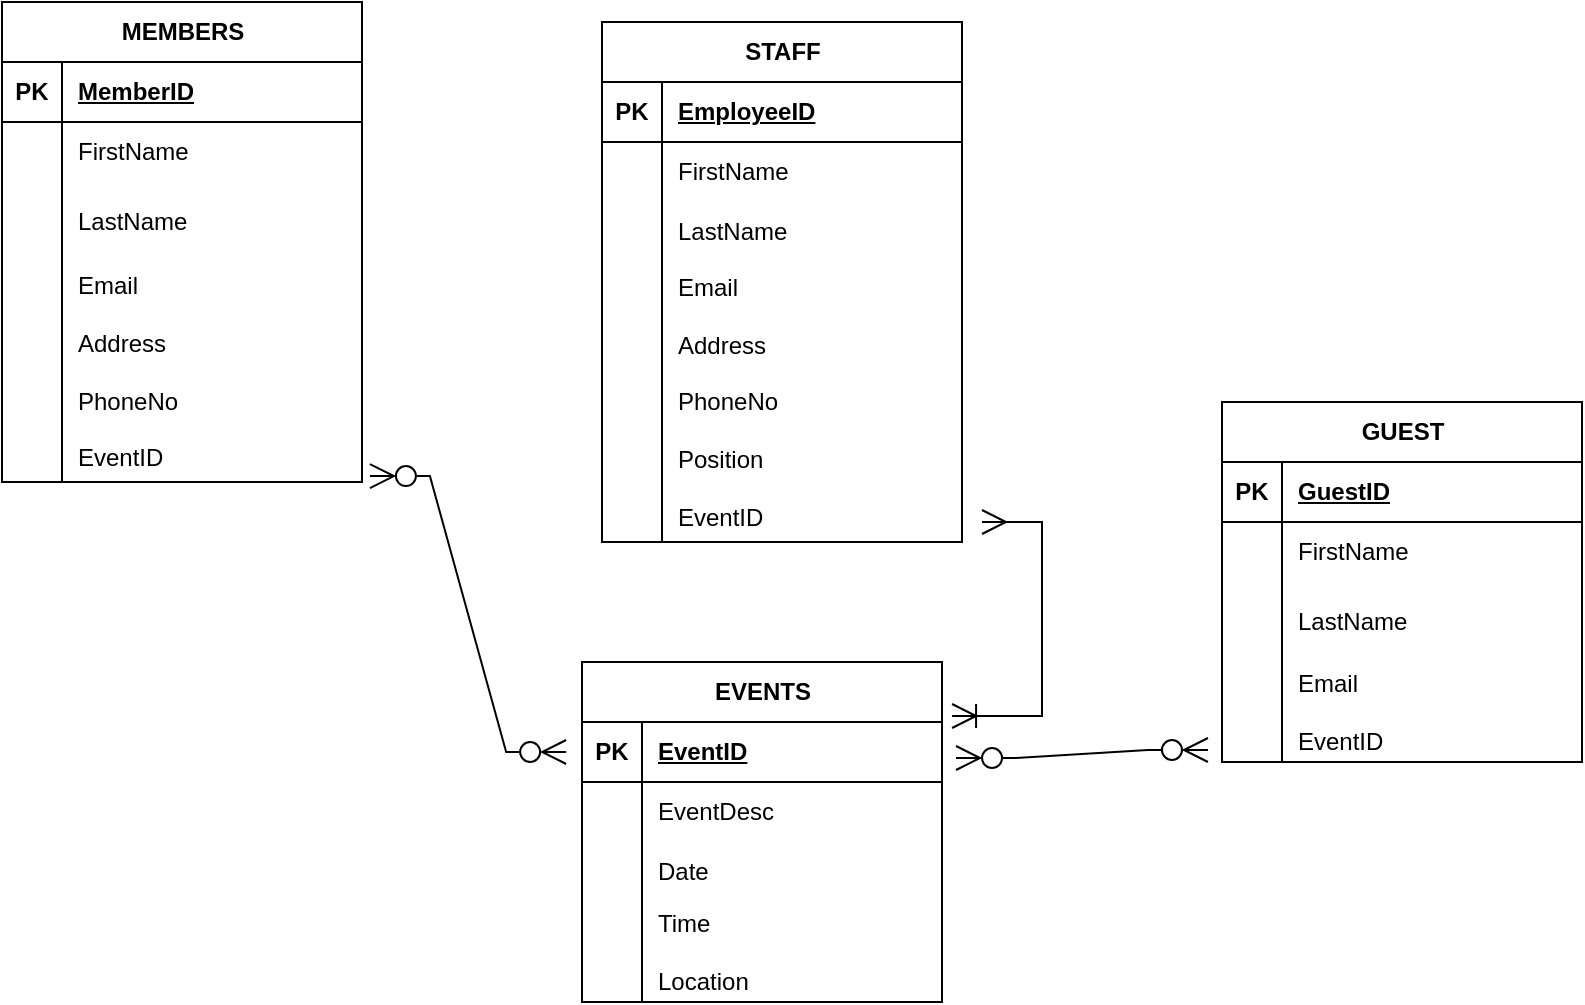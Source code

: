 <mxfile version="26.1.1">
  <diagram id="R2lEEEUBdFMjLlhIrx00" name="Page-1">
    <mxGraphModel dx="872" dy="469" grid="1" gridSize="10" guides="1" tooltips="1" connect="1" arrows="1" fold="1" page="1" pageScale="1" pageWidth="850" pageHeight="1100" math="0" shadow="0" extFonts="Permanent Marker^https://fonts.googleapis.com/css?family=Permanent+Marker">
      <root>
        <mxCell id="0" />
        <mxCell id="1" parent="0" />
        <mxCell id="Bw1kLToTljuMN0Mr2ZQu-21" value="GUEST" style="shape=table;startSize=30;container=1;collapsible=1;childLayout=tableLayout;fixedRows=1;rowLines=0;fontStyle=1;align=center;resizeLast=1;html=1;" parent="1" vertex="1">
          <mxGeometry x="640" y="220" width="180" height="180" as="geometry" />
        </mxCell>
        <mxCell id="Bw1kLToTljuMN0Mr2ZQu-22" value="" style="shape=tableRow;horizontal=0;startSize=0;swimlaneHead=0;swimlaneBody=0;fillColor=none;collapsible=0;dropTarget=0;points=[[0,0.5],[1,0.5]];portConstraint=eastwest;top=0;left=0;right=0;bottom=1;" parent="Bw1kLToTljuMN0Mr2ZQu-21" vertex="1">
          <mxGeometry y="30" width="180" height="30" as="geometry" />
        </mxCell>
        <mxCell id="Bw1kLToTljuMN0Mr2ZQu-23" value="PK" style="shape=partialRectangle;connectable=0;fillColor=none;top=0;left=0;bottom=0;right=0;fontStyle=1;overflow=hidden;whiteSpace=wrap;html=1;" parent="Bw1kLToTljuMN0Mr2ZQu-22" vertex="1">
          <mxGeometry width="30" height="30" as="geometry">
            <mxRectangle width="30" height="30" as="alternateBounds" />
          </mxGeometry>
        </mxCell>
        <mxCell id="Bw1kLToTljuMN0Mr2ZQu-24" value="GuestID" style="shape=partialRectangle;connectable=0;fillColor=none;top=0;left=0;bottom=0;right=0;align=left;spacingLeft=6;fontStyle=5;overflow=hidden;whiteSpace=wrap;html=1;" parent="Bw1kLToTljuMN0Mr2ZQu-22" vertex="1">
          <mxGeometry x="30" width="150" height="30" as="geometry">
            <mxRectangle width="150" height="30" as="alternateBounds" />
          </mxGeometry>
        </mxCell>
        <mxCell id="Bw1kLToTljuMN0Mr2ZQu-25" value="" style="shape=tableRow;horizontal=0;startSize=0;swimlaneHead=0;swimlaneBody=0;fillColor=none;collapsible=0;dropTarget=0;points=[[0,0.5],[1,0.5]];portConstraint=eastwest;top=0;left=0;right=0;bottom=0;" parent="Bw1kLToTljuMN0Mr2ZQu-21" vertex="1">
          <mxGeometry y="60" width="180" height="30" as="geometry" />
        </mxCell>
        <mxCell id="Bw1kLToTljuMN0Mr2ZQu-26" value="" style="shape=partialRectangle;connectable=0;fillColor=none;top=0;left=0;bottom=0;right=0;editable=1;overflow=hidden;whiteSpace=wrap;html=1;" parent="Bw1kLToTljuMN0Mr2ZQu-25" vertex="1">
          <mxGeometry width="30" height="30" as="geometry">
            <mxRectangle width="30" height="30" as="alternateBounds" />
          </mxGeometry>
        </mxCell>
        <mxCell id="Bw1kLToTljuMN0Mr2ZQu-27" value="FirstName" style="shape=partialRectangle;connectable=0;fillColor=none;top=0;left=0;bottom=0;right=0;align=left;spacingLeft=6;overflow=hidden;whiteSpace=wrap;html=1;" parent="Bw1kLToTljuMN0Mr2ZQu-25" vertex="1">
          <mxGeometry x="30" width="150" height="30" as="geometry">
            <mxRectangle width="150" height="30" as="alternateBounds" />
          </mxGeometry>
        </mxCell>
        <mxCell id="Bw1kLToTljuMN0Mr2ZQu-28" value="" style="shape=tableRow;horizontal=0;startSize=0;swimlaneHead=0;swimlaneBody=0;fillColor=none;collapsible=0;dropTarget=0;points=[[0,0.5],[1,0.5]];portConstraint=eastwest;top=0;left=0;right=0;bottom=0;" parent="Bw1kLToTljuMN0Mr2ZQu-21" vertex="1">
          <mxGeometry y="90" width="180" height="40" as="geometry" />
        </mxCell>
        <mxCell id="Bw1kLToTljuMN0Mr2ZQu-29" value="" style="shape=partialRectangle;connectable=0;fillColor=none;top=0;left=0;bottom=0;right=0;editable=1;overflow=hidden;whiteSpace=wrap;html=1;" parent="Bw1kLToTljuMN0Mr2ZQu-28" vertex="1">
          <mxGeometry width="30" height="40" as="geometry">
            <mxRectangle width="30" height="40" as="alternateBounds" />
          </mxGeometry>
        </mxCell>
        <mxCell id="Bw1kLToTljuMN0Mr2ZQu-30" value="LastName" style="shape=partialRectangle;connectable=0;fillColor=none;top=0;left=0;bottom=0;right=0;align=left;spacingLeft=6;overflow=hidden;whiteSpace=wrap;html=1;" parent="Bw1kLToTljuMN0Mr2ZQu-28" vertex="1">
          <mxGeometry x="30" width="150" height="40" as="geometry">
            <mxRectangle width="150" height="40" as="alternateBounds" />
          </mxGeometry>
        </mxCell>
        <mxCell id="Bw1kLToTljuMN0Mr2ZQu-31" value="" style="shape=tableRow;horizontal=0;startSize=0;swimlaneHead=0;swimlaneBody=0;fillColor=none;collapsible=0;dropTarget=0;points=[[0,0.5],[1,0.5]];portConstraint=eastwest;top=0;left=0;right=0;bottom=0;" parent="Bw1kLToTljuMN0Mr2ZQu-21" vertex="1">
          <mxGeometry y="130" width="180" height="50" as="geometry" />
        </mxCell>
        <mxCell id="Bw1kLToTljuMN0Mr2ZQu-32" value="" style="shape=partialRectangle;connectable=0;fillColor=none;top=0;left=0;bottom=0;right=0;editable=1;overflow=hidden;whiteSpace=wrap;html=1;" parent="Bw1kLToTljuMN0Mr2ZQu-31" vertex="1">
          <mxGeometry width="30" height="50" as="geometry">
            <mxRectangle width="30" height="50" as="alternateBounds" />
          </mxGeometry>
        </mxCell>
        <mxCell id="Bw1kLToTljuMN0Mr2ZQu-33" value="Email&lt;div&gt;&lt;br&gt;&lt;div&gt;EventID&lt;/div&gt;&lt;/div&gt;" style="shape=partialRectangle;connectable=0;fillColor=none;top=0;left=0;bottom=0;right=0;align=left;spacingLeft=6;overflow=hidden;whiteSpace=wrap;html=1;" parent="Bw1kLToTljuMN0Mr2ZQu-31" vertex="1">
          <mxGeometry x="30" width="150" height="50" as="geometry">
            <mxRectangle width="150" height="50" as="alternateBounds" />
          </mxGeometry>
        </mxCell>
        <mxCell id="xxXcRJs-Juz7WK7fPMcx-37" value="" style="fontSize=12;html=1;endArrow=ERzeroToMany;startArrow=ERzeroToMany;rounded=0;endSize=10;startSize=10;startFill=0;elbow=vertical;edgeStyle=entityRelationEdgeStyle;endFill=0;entryX=-0.044;entryY=0.5;entryDx=0;entryDy=0;entryPerimeter=0;exitX=1.022;exitY=0.973;exitDx=0;exitDy=0;exitPerimeter=0;" parent="1" source="xxXcRJs-Juz7WK7fPMcx-79" target="dEteob_l5DfnVAtalWNd-15" edge="1">
          <mxGeometry width="100" height="100" relative="1" as="geometry">
            <mxPoint x="110" y="250" as="sourcePoint" />
            <mxPoint x="30" y="280" as="targetPoint" />
            <Array as="points">
              <mxPoint x="-161.86" y="562.98" />
              <mxPoint x="-28.92" y="402" />
              <mxPoint x="140" y="320" />
            </Array>
          </mxGeometry>
        </mxCell>
        <mxCell id="xxXcRJs-Juz7WK7fPMcx-56" value="STAFF" style="shape=table;startSize=30;container=1;collapsible=1;childLayout=tableLayout;fixedRows=1;rowLines=0;fontStyle=1;align=center;resizeLast=1;html=1;" parent="1" vertex="1">
          <mxGeometry x="330" y="30" width="180" height="260" as="geometry" />
        </mxCell>
        <mxCell id="xxXcRJs-Juz7WK7fPMcx-57" value="" style="shape=tableRow;horizontal=0;startSize=0;swimlaneHead=0;swimlaneBody=0;fillColor=none;collapsible=0;dropTarget=0;points=[[0,0.5],[1,0.5]];portConstraint=eastwest;top=0;left=0;right=0;bottom=1;" parent="xxXcRJs-Juz7WK7fPMcx-56" vertex="1">
          <mxGeometry y="30" width="180" height="30" as="geometry" />
        </mxCell>
        <mxCell id="xxXcRJs-Juz7WK7fPMcx-58" value="PK" style="shape=partialRectangle;connectable=0;fillColor=none;top=0;left=0;bottom=0;right=0;fontStyle=1;overflow=hidden;whiteSpace=wrap;html=1;" parent="xxXcRJs-Juz7WK7fPMcx-57" vertex="1">
          <mxGeometry width="30" height="30" as="geometry">
            <mxRectangle width="30" height="30" as="alternateBounds" />
          </mxGeometry>
        </mxCell>
        <mxCell id="xxXcRJs-Juz7WK7fPMcx-59" value="EmployeeID" style="shape=partialRectangle;connectable=0;fillColor=none;top=0;left=0;bottom=0;right=0;align=left;spacingLeft=6;fontStyle=5;overflow=hidden;whiteSpace=wrap;html=1;" parent="xxXcRJs-Juz7WK7fPMcx-57" vertex="1">
          <mxGeometry x="30" width="150" height="30" as="geometry">
            <mxRectangle width="150" height="30" as="alternateBounds" />
          </mxGeometry>
        </mxCell>
        <mxCell id="xxXcRJs-Juz7WK7fPMcx-60" value="" style="shape=tableRow;horizontal=0;startSize=0;swimlaneHead=0;swimlaneBody=0;fillColor=none;collapsible=0;dropTarget=0;points=[[0,0.5],[1,0.5]];portConstraint=eastwest;top=0;left=0;right=0;bottom=0;" parent="xxXcRJs-Juz7WK7fPMcx-56" vertex="1">
          <mxGeometry y="60" width="180" height="30" as="geometry" />
        </mxCell>
        <mxCell id="xxXcRJs-Juz7WK7fPMcx-61" value="" style="shape=partialRectangle;connectable=0;fillColor=none;top=0;left=0;bottom=0;right=0;editable=1;overflow=hidden;whiteSpace=wrap;html=1;" parent="xxXcRJs-Juz7WK7fPMcx-60" vertex="1">
          <mxGeometry width="30" height="30" as="geometry">
            <mxRectangle width="30" height="30" as="alternateBounds" />
          </mxGeometry>
        </mxCell>
        <mxCell id="xxXcRJs-Juz7WK7fPMcx-62" value="FirstName" style="shape=partialRectangle;connectable=0;fillColor=none;top=0;left=0;bottom=0;right=0;align=left;spacingLeft=6;overflow=hidden;whiteSpace=wrap;html=1;" parent="xxXcRJs-Juz7WK7fPMcx-60" vertex="1">
          <mxGeometry x="30" width="150" height="30" as="geometry">
            <mxRectangle width="150" height="30" as="alternateBounds" />
          </mxGeometry>
        </mxCell>
        <mxCell id="xxXcRJs-Juz7WK7fPMcx-63" value="" style="shape=tableRow;horizontal=0;startSize=0;swimlaneHead=0;swimlaneBody=0;fillColor=none;collapsible=0;dropTarget=0;points=[[0,0.5],[1,0.5]];portConstraint=eastwest;top=0;left=0;right=0;bottom=0;" parent="xxXcRJs-Juz7WK7fPMcx-56" vertex="1">
          <mxGeometry y="90" width="180" height="30" as="geometry" />
        </mxCell>
        <mxCell id="xxXcRJs-Juz7WK7fPMcx-64" value="" style="shape=partialRectangle;connectable=0;fillColor=none;top=0;left=0;bottom=0;right=0;editable=1;overflow=hidden;whiteSpace=wrap;html=1;" parent="xxXcRJs-Juz7WK7fPMcx-63" vertex="1">
          <mxGeometry width="30" height="30" as="geometry">
            <mxRectangle width="30" height="30" as="alternateBounds" />
          </mxGeometry>
        </mxCell>
        <mxCell id="xxXcRJs-Juz7WK7fPMcx-65" value="LastName" style="shape=partialRectangle;connectable=0;fillColor=none;top=0;left=0;bottom=0;right=0;align=left;spacingLeft=6;overflow=hidden;whiteSpace=wrap;html=1;" parent="xxXcRJs-Juz7WK7fPMcx-63" vertex="1">
          <mxGeometry x="30" width="150" height="30" as="geometry">
            <mxRectangle width="150" height="30" as="alternateBounds" />
          </mxGeometry>
        </mxCell>
        <mxCell id="xxXcRJs-Juz7WK7fPMcx-66" value="" style="shape=tableRow;horizontal=0;startSize=0;swimlaneHead=0;swimlaneBody=0;fillColor=none;collapsible=0;dropTarget=0;points=[[0,0.5],[1,0.5]];portConstraint=eastwest;top=0;left=0;right=0;bottom=0;" parent="xxXcRJs-Juz7WK7fPMcx-56" vertex="1">
          <mxGeometry y="120" width="180" height="140" as="geometry" />
        </mxCell>
        <mxCell id="xxXcRJs-Juz7WK7fPMcx-67" value="" style="shape=partialRectangle;connectable=0;fillColor=none;top=0;left=0;bottom=0;right=0;editable=1;overflow=hidden;whiteSpace=wrap;html=1;" parent="xxXcRJs-Juz7WK7fPMcx-66" vertex="1">
          <mxGeometry width="30" height="140" as="geometry">
            <mxRectangle width="30" height="140" as="alternateBounds" />
          </mxGeometry>
        </mxCell>
        <mxCell id="xxXcRJs-Juz7WK7fPMcx-68" value="Email&lt;div&gt;&lt;br&gt;&lt;/div&gt;&lt;div&gt;Address&lt;/div&gt;&lt;div&gt;&lt;br&gt;&lt;/div&gt;&lt;div&gt;PhoneNo&lt;/div&gt;&lt;div&gt;&lt;br&gt;&lt;/div&gt;&lt;div&gt;Position&lt;/div&gt;&lt;div&gt;&lt;br&gt;&lt;/div&gt;&lt;div&gt;EventID&lt;/div&gt;" style="shape=partialRectangle;connectable=0;fillColor=none;top=0;left=0;bottom=0;right=0;align=left;spacingLeft=6;overflow=hidden;whiteSpace=wrap;html=1;" parent="xxXcRJs-Juz7WK7fPMcx-66" vertex="1">
          <mxGeometry x="30" width="150" height="140" as="geometry">
            <mxRectangle width="150" height="140" as="alternateBounds" />
          </mxGeometry>
        </mxCell>
        <mxCell id="xxXcRJs-Juz7WK7fPMcx-69" value="MEMBERS" style="shape=table;startSize=30;container=1;collapsible=1;childLayout=tableLayout;fixedRows=1;rowLines=0;fontStyle=1;align=center;resizeLast=1;html=1;" parent="1" vertex="1">
          <mxGeometry x="30" y="20" width="180" height="240" as="geometry" />
        </mxCell>
        <mxCell id="xxXcRJs-Juz7WK7fPMcx-70" value="" style="shape=tableRow;horizontal=0;startSize=0;swimlaneHead=0;swimlaneBody=0;fillColor=none;collapsible=0;dropTarget=0;points=[[0,0.5],[1,0.5]];portConstraint=eastwest;top=0;left=0;right=0;bottom=1;" parent="xxXcRJs-Juz7WK7fPMcx-69" vertex="1">
          <mxGeometry y="30" width="180" height="30" as="geometry" />
        </mxCell>
        <mxCell id="xxXcRJs-Juz7WK7fPMcx-71" value="PK" style="shape=partialRectangle;connectable=0;fillColor=none;top=0;left=0;bottom=0;right=0;fontStyle=1;overflow=hidden;whiteSpace=wrap;html=1;" parent="xxXcRJs-Juz7WK7fPMcx-70" vertex="1">
          <mxGeometry width="30" height="30" as="geometry">
            <mxRectangle width="30" height="30" as="alternateBounds" />
          </mxGeometry>
        </mxCell>
        <mxCell id="xxXcRJs-Juz7WK7fPMcx-72" value="MemberID" style="shape=partialRectangle;connectable=0;fillColor=none;top=0;left=0;bottom=0;right=0;align=left;spacingLeft=6;fontStyle=5;overflow=hidden;whiteSpace=wrap;html=1;" parent="xxXcRJs-Juz7WK7fPMcx-70" vertex="1">
          <mxGeometry x="30" width="150" height="30" as="geometry">
            <mxRectangle width="150" height="30" as="alternateBounds" />
          </mxGeometry>
        </mxCell>
        <mxCell id="xxXcRJs-Juz7WK7fPMcx-73" value="" style="shape=tableRow;horizontal=0;startSize=0;swimlaneHead=0;swimlaneBody=0;fillColor=none;collapsible=0;dropTarget=0;points=[[0,0.5],[1,0.5]];portConstraint=eastwest;top=0;left=0;right=0;bottom=0;" parent="xxXcRJs-Juz7WK7fPMcx-69" vertex="1">
          <mxGeometry y="60" width="180" height="30" as="geometry" />
        </mxCell>
        <mxCell id="xxXcRJs-Juz7WK7fPMcx-74" value="" style="shape=partialRectangle;connectable=0;fillColor=none;top=0;left=0;bottom=0;right=0;editable=1;overflow=hidden;whiteSpace=wrap;html=1;" parent="xxXcRJs-Juz7WK7fPMcx-73" vertex="1">
          <mxGeometry width="30" height="30" as="geometry">
            <mxRectangle width="30" height="30" as="alternateBounds" />
          </mxGeometry>
        </mxCell>
        <mxCell id="xxXcRJs-Juz7WK7fPMcx-75" value="FirstName" style="shape=partialRectangle;connectable=0;fillColor=none;top=0;left=0;bottom=0;right=0;align=left;spacingLeft=6;overflow=hidden;whiteSpace=wrap;html=1;" parent="xxXcRJs-Juz7WK7fPMcx-73" vertex="1">
          <mxGeometry x="30" width="150" height="30" as="geometry">
            <mxRectangle width="150" height="30" as="alternateBounds" />
          </mxGeometry>
        </mxCell>
        <mxCell id="xxXcRJs-Juz7WK7fPMcx-76" value="" style="shape=tableRow;horizontal=0;startSize=0;swimlaneHead=0;swimlaneBody=0;fillColor=none;collapsible=0;dropTarget=0;points=[[0,0.5],[1,0.5]];portConstraint=eastwest;top=0;left=0;right=0;bottom=0;" parent="xxXcRJs-Juz7WK7fPMcx-69" vertex="1">
          <mxGeometry y="90" width="180" height="40" as="geometry" />
        </mxCell>
        <mxCell id="xxXcRJs-Juz7WK7fPMcx-77" value="" style="shape=partialRectangle;connectable=0;fillColor=none;top=0;left=0;bottom=0;right=0;editable=1;overflow=hidden;whiteSpace=wrap;html=1;" parent="xxXcRJs-Juz7WK7fPMcx-76" vertex="1">
          <mxGeometry width="30" height="40" as="geometry">
            <mxRectangle width="30" height="40" as="alternateBounds" />
          </mxGeometry>
        </mxCell>
        <mxCell id="xxXcRJs-Juz7WK7fPMcx-78" value="LastName" style="shape=partialRectangle;connectable=0;fillColor=none;top=0;left=0;bottom=0;right=0;align=left;spacingLeft=6;overflow=hidden;whiteSpace=wrap;html=1;" parent="xxXcRJs-Juz7WK7fPMcx-76" vertex="1">
          <mxGeometry x="30" width="150" height="40" as="geometry">
            <mxRectangle width="150" height="40" as="alternateBounds" />
          </mxGeometry>
        </mxCell>
        <mxCell id="xxXcRJs-Juz7WK7fPMcx-79" value="" style="shape=tableRow;horizontal=0;startSize=0;swimlaneHead=0;swimlaneBody=0;fillColor=none;collapsible=0;dropTarget=0;points=[[0,0.5],[1,0.5]];portConstraint=eastwest;top=0;left=0;right=0;bottom=0;" parent="xxXcRJs-Juz7WK7fPMcx-69" vertex="1">
          <mxGeometry y="130" width="180" height="110" as="geometry" />
        </mxCell>
        <mxCell id="xxXcRJs-Juz7WK7fPMcx-80" value="" style="shape=partialRectangle;connectable=0;fillColor=none;top=0;left=0;bottom=0;right=0;editable=1;overflow=hidden;whiteSpace=wrap;html=1;" parent="xxXcRJs-Juz7WK7fPMcx-79" vertex="1">
          <mxGeometry width="30" height="110" as="geometry">
            <mxRectangle width="30" height="110" as="alternateBounds" />
          </mxGeometry>
        </mxCell>
        <mxCell id="xxXcRJs-Juz7WK7fPMcx-81" value="Email&lt;div&gt;&lt;br&gt;&lt;/div&gt;&lt;div&gt;Address&lt;/div&gt;&lt;div&gt;&lt;br&gt;&lt;/div&gt;&lt;div&gt;PhoneNo&lt;/div&gt;&lt;div&gt;&lt;br&gt;&lt;/div&gt;&lt;div&gt;EventID&lt;/div&gt;" style="shape=partialRectangle;connectable=0;fillColor=none;top=0;left=0;bottom=0;right=0;align=left;spacingLeft=6;overflow=hidden;whiteSpace=wrap;html=1;" parent="xxXcRJs-Juz7WK7fPMcx-79" vertex="1">
          <mxGeometry x="30" width="150" height="110" as="geometry">
            <mxRectangle width="150" height="110" as="alternateBounds" />
          </mxGeometry>
        </mxCell>
        <mxCell id="xxXcRJs-Juz7WK7fPMcx-83" value="" style="fontSize=12;html=1;endArrow=ERzeroToMany;startArrow=ERzeroToMany;rounded=0;endSize=10;startSize=10;startFill=0;elbow=vertical;edgeStyle=entityRelationEdgeStyle;endFill=0;exitX=1.039;exitY=0.6;exitDx=0;exitDy=0;exitPerimeter=0;entryX=-0.039;entryY=0.88;entryDx=0;entryDy=0;entryPerimeter=0;" parent="1" source="dEteob_l5DfnVAtalWNd-15" target="Bw1kLToTljuMN0Mr2ZQu-31" edge="1">
          <mxGeometry width="100" height="100" relative="1" as="geometry">
            <mxPoint x="720" y="375" as="sourcePoint" />
            <mxPoint x="570" y="435" as="targetPoint" />
            <Array as="points">
              <mxPoint x="-651.86" y="709.98" />
              <mxPoint x="-518.92" y="549" />
            </Array>
          </mxGeometry>
        </mxCell>
        <mxCell id="dEteob_l5DfnVAtalWNd-14" value="EVENTS" style="shape=table;startSize=30;container=1;collapsible=1;childLayout=tableLayout;fixedRows=1;rowLines=0;fontStyle=1;align=center;resizeLast=1;html=1;" parent="1" vertex="1">
          <mxGeometry x="320" y="350" width="180" height="170" as="geometry" />
        </mxCell>
        <mxCell id="dEteob_l5DfnVAtalWNd-15" value="" style="shape=tableRow;horizontal=0;startSize=0;swimlaneHead=0;swimlaneBody=0;fillColor=none;collapsible=0;dropTarget=0;points=[[0,0.5],[1,0.5]];portConstraint=eastwest;top=0;left=0;right=0;bottom=1;" parent="dEteob_l5DfnVAtalWNd-14" vertex="1">
          <mxGeometry y="30" width="180" height="30" as="geometry" />
        </mxCell>
        <mxCell id="dEteob_l5DfnVAtalWNd-16" value="PK" style="shape=partialRectangle;connectable=0;fillColor=none;top=0;left=0;bottom=0;right=0;fontStyle=1;overflow=hidden;whiteSpace=wrap;html=1;" parent="dEteob_l5DfnVAtalWNd-15" vertex="1">
          <mxGeometry width="30" height="30" as="geometry">
            <mxRectangle width="30" height="30" as="alternateBounds" />
          </mxGeometry>
        </mxCell>
        <mxCell id="dEteob_l5DfnVAtalWNd-17" value="EventID" style="shape=partialRectangle;connectable=0;fillColor=none;top=0;left=0;bottom=0;right=0;align=left;spacingLeft=6;fontStyle=5;overflow=hidden;whiteSpace=wrap;html=1;" parent="dEteob_l5DfnVAtalWNd-15" vertex="1">
          <mxGeometry x="30" width="150" height="30" as="geometry">
            <mxRectangle width="150" height="30" as="alternateBounds" />
          </mxGeometry>
        </mxCell>
        <mxCell id="dEteob_l5DfnVAtalWNd-18" value="" style="shape=tableRow;horizontal=0;startSize=0;swimlaneHead=0;swimlaneBody=0;fillColor=none;collapsible=0;dropTarget=0;points=[[0,0.5],[1,0.5]];portConstraint=eastwest;top=0;left=0;right=0;bottom=0;" parent="dEteob_l5DfnVAtalWNd-14" vertex="1">
          <mxGeometry y="60" width="180" height="30" as="geometry" />
        </mxCell>
        <mxCell id="dEteob_l5DfnVAtalWNd-19" value="" style="shape=partialRectangle;connectable=0;fillColor=none;top=0;left=0;bottom=0;right=0;editable=1;overflow=hidden;whiteSpace=wrap;html=1;" parent="dEteob_l5DfnVAtalWNd-18" vertex="1">
          <mxGeometry width="30" height="30" as="geometry">
            <mxRectangle width="30" height="30" as="alternateBounds" />
          </mxGeometry>
        </mxCell>
        <mxCell id="dEteob_l5DfnVAtalWNd-20" value="EventDesc" style="shape=partialRectangle;connectable=0;fillColor=none;top=0;left=0;bottom=0;right=0;align=left;spacingLeft=6;overflow=hidden;whiteSpace=wrap;html=1;" parent="dEteob_l5DfnVAtalWNd-18" vertex="1">
          <mxGeometry x="30" width="150" height="30" as="geometry">
            <mxRectangle width="150" height="30" as="alternateBounds" />
          </mxGeometry>
        </mxCell>
        <mxCell id="dEteob_l5DfnVAtalWNd-21" value="" style="shape=tableRow;horizontal=0;startSize=0;swimlaneHead=0;swimlaneBody=0;fillColor=none;collapsible=0;dropTarget=0;points=[[0,0.5],[1,0.5]];portConstraint=eastwest;top=0;left=0;right=0;bottom=0;" parent="dEteob_l5DfnVAtalWNd-14" vertex="1">
          <mxGeometry y="90" width="180" height="30" as="geometry" />
        </mxCell>
        <mxCell id="dEteob_l5DfnVAtalWNd-22" value="" style="shape=partialRectangle;connectable=0;fillColor=none;top=0;left=0;bottom=0;right=0;editable=1;overflow=hidden;whiteSpace=wrap;html=1;" parent="dEteob_l5DfnVAtalWNd-21" vertex="1">
          <mxGeometry width="30" height="30" as="geometry">
            <mxRectangle width="30" height="30" as="alternateBounds" />
          </mxGeometry>
        </mxCell>
        <mxCell id="dEteob_l5DfnVAtalWNd-23" value="Date" style="shape=partialRectangle;connectable=0;fillColor=none;top=0;left=0;bottom=0;right=0;align=left;spacingLeft=6;overflow=hidden;whiteSpace=wrap;html=1;" parent="dEteob_l5DfnVAtalWNd-21" vertex="1">
          <mxGeometry x="30" width="150" height="30" as="geometry">
            <mxRectangle width="150" height="30" as="alternateBounds" />
          </mxGeometry>
        </mxCell>
        <mxCell id="dEteob_l5DfnVAtalWNd-24" value="" style="shape=tableRow;horizontal=0;startSize=0;swimlaneHead=0;swimlaneBody=0;fillColor=none;collapsible=0;dropTarget=0;points=[[0,0.5],[1,0.5]];portConstraint=eastwest;top=0;left=0;right=0;bottom=0;" parent="dEteob_l5DfnVAtalWNd-14" vertex="1">
          <mxGeometry y="120" width="180" height="50" as="geometry" />
        </mxCell>
        <mxCell id="dEteob_l5DfnVAtalWNd-25" value="" style="shape=partialRectangle;connectable=0;fillColor=none;top=0;left=0;bottom=0;right=0;editable=1;overflow=hidden;whiteSpace=wrap;html=1;" parent="dEteob_l5DfnVAtalWNd-24" vertex="1">
          <mxGeometry width="30" height="50" as="geometry">
            <mxRectangle width="30" height="50" as="alternateBounds" />
          </mxGeometry>
        </mxCell>
        <mxCell id="dEteob_l5DfnVAtalWNd-26" value="Time&lt;div&gt;&lt;br&gt;&lt;div&gt;Location&lt;/div&gt;&lt;/div&gt;" style="shape=partialRectangle;connectable=0;fillColor=none;top=0;left=0;bottom=0;right=0;align=left;spacingLeft=6;overflow=hidden;whiteSpace=wrap;html=1;" parent="dEteob_l5DfnVAtalWNd-24" vertex="1">
          <mxGeometry x="30" width="150" height="50" as="geometry">
            <mxRectangle width="150" height="50" as="alternateBounds" />
          </mxGeometry>
        </mxCell>
        <mxCell id="dEteob_l5DfnVAtalWNd-27" value="" style="fontSize=12;html=1;endArrow=ERoneToMany;startArrow=ERmany;rounded=0;endSize=10;startSize=10;startFill=0;elbow=vertical;edgeStyle=entityRelationEdgeStyle;endFill=0;entryX=1.028;entryY=-0.1;entryDx=0;entryDy=0;entryPerimeter=0;" parent="1" target="dEteob_l5DfnVAtalWNd-15" edge="1">
          <mxGeometry width="100" height="100" relative="1" as="geometry">
            <mxPoint x="520" y="280" as="sourcePoint" />
            <mxPoint x="540" y="364.96" as="targetPoint" />
            <Array as="points">
              <mxPoint x="-465.88" y="400.98" />
              <mxPoint x="-332.94" y="240" />
            </Array>
          </mxGeometry>
        </mxCell>
      </root>
    </mxGraphModel>
  </diagram>
</mxfile>
